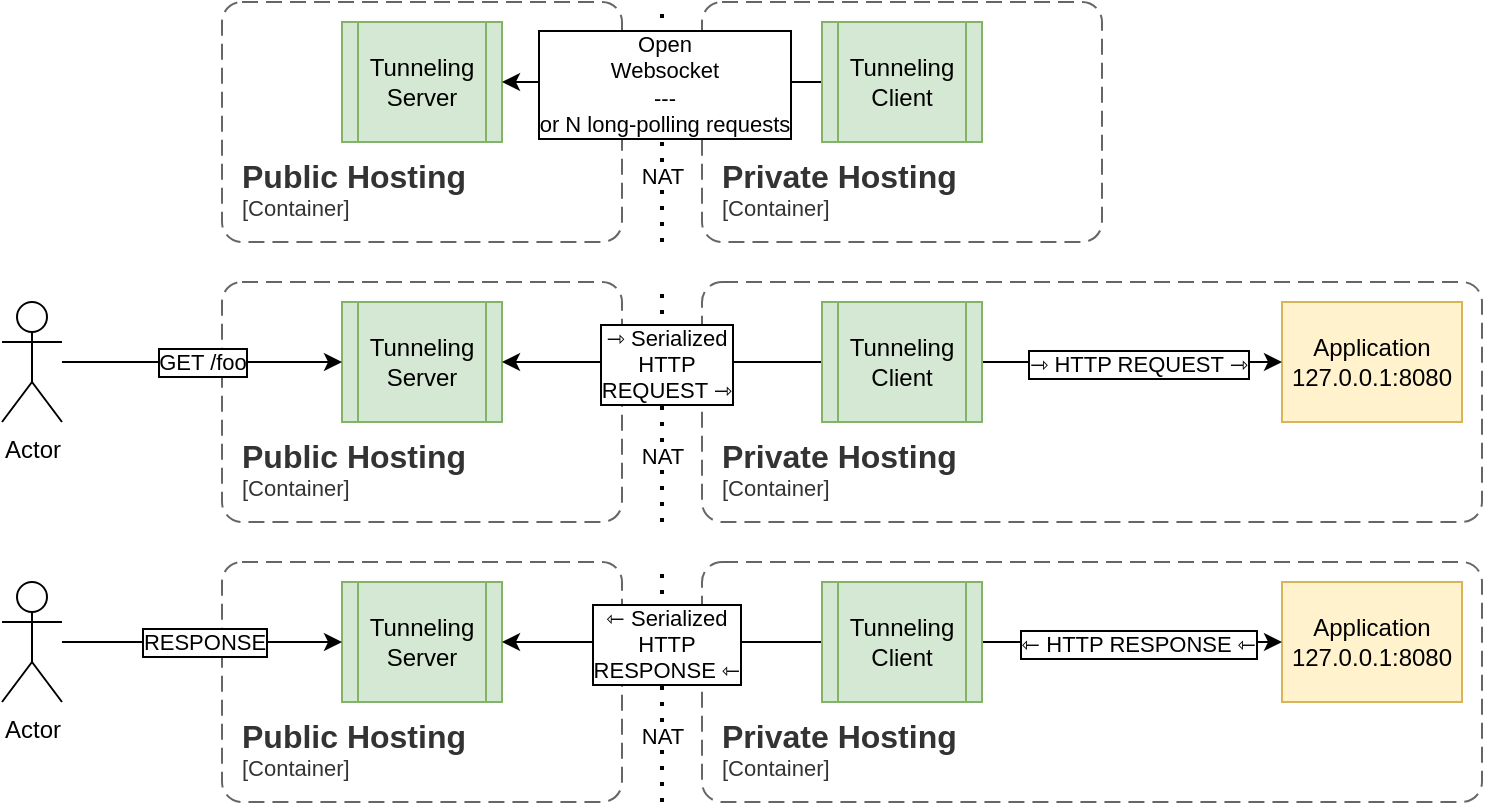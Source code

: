 <mxfile version="20.8.4" type="device"><diagram id="niqftkHgluIA5otKXmrB" name="Boring Tunnel"><mxGraphModel dx="856" dy="944" grid="1" gridSize="10" guides="1" tooltips="1" connect="1" arrows="1" fold="1" page="1" pageScale="1" pageWidth="850" pageHeight="1100" math="0" shadow="0"><root><mxCell id="0"/><mxCell id="1" parent="0"/><mxCell id="XmE-pTkxDKPTc3REqESt-1" value="Actor" style="shape=umlActor;verticalLabelPosition=bottom;verticalAlign=top;html=1;outlineConnect=0;" vertex="1" parent="1"><mxGeometry x="55" y="190" width="30" height="60" as="geometry"/></mxCell><mxCell id="XmE-pTkxDKPTc3REqESt-2" value="" style="endArrow=none;dashed=1;html=1;dashPattern=1 3;strokeWidth=2;rounded=0;" edge="1" parent="1"><mxGeometry width="50" height="50" relative="1" as="geometry"><mxPoint x="385" y="160" as="sourcePoint"/><mxPoint x="385" y="40" as="targetPoint"/></mxGeometry></mxCell><mxCell id="XmE-pTkxDKPTc3REqESt-12" value="NAT" style="edgeLabel;html=1;align=center;verticalAlign=middle;resizable=0;points=[];" vertex="1" connectable="0" parent="XmE-pTkxDKPTc3REqESt-2"><mxGeometry x="-0.45" relative="1" as="geometry"><mxPoint as="offset"/></mxGeometry></mxCell><object placeholders="1" c4Name="Public Hosting" c4Type="ContainerScopeBoundary" c4Application="Container" label="&lt;font style=&quot;font-size: 16px&quot;&gt;&lt;b&gt;&lt;div style=&quot;text-align: left&quot;&gt;%c4Name%&lt;/div&gt;&lt;/b&gt;&lt;/font&gt;&lt;div style=&quot;text-align: left&quot;&gt;[%c4Application%]&lt;/div&gt;" id="XmE-pTkxDKPTc3REqESt-4"><mxCell style="rounded=1;fontSize=11;whiteSpace=wrap;html=1;dashed=1;arcSize=20;fillColor=none;strokeColor=#666666;fontColor=#333333;labelBackgroundColor=none;align=left;verticalAlign=bottom;labelBorderColor=none;spacingTop=0;spacing=10;dashPattern=8 4;metaEdit=1;rotatable=0;perimeter=rectanglePerimeter;noLabel=0;labelPadding=0;allowArrows=0;connectable=0;expand=0;recursiveResize=0;editable=1;pointerEvents=0;absoluteArcSize=1;points=[[0.25,0,0],[0.5,0,0],[0.75,0,0],[1,0.25,0],[1,0.5,0],[1,0.75,0],[0.75,1,0],[0.5,1,0],[0.25,1,0],[0,0.75,0],[0,0.5,0],[0,0.25,0]];" vertex="1" parent="1"><mxGeometry x="165" y="40" width="200" height="120" as="geometry"/></mxCell></object><object placeholders="1" c4Name="Private Hosting" c4Type="ContainerScopeBoundary" c4Application="Container" label="&lt;font style=&quot;font-size: 16px&quot;&gt;&lt;b&gt;&lt;div style=&quot;text-align: left&quot;&gt;%c4Name%&lt;/div&gt;&lt;/b&gt;&lt;/font&gt;&lt;div style=&quot;text-align: left&quot;&gt;[%c4Application%]&lt;/div&gt;" id="XmE-pTkxDKPTc3REqESt-6"><mxCell style="rounded=1;fontSize=11;whiteSpace=wrap;html=1;dashed=1;arcSize=20;fillColor=none;strokeColor=#666666;fontColor=#333333;labelBackgroundColor=none;align=left;verticalAlign=bottom;labelBorderColor=none;spacingTop=0;spacing=10;dashPattern=8 4;metaEdit=1;rotatable=0;perimeter=rectanglePerimeter;noLabel=0;labelPadding=0;allowArrows=0;connectable=0;expand=0;recursiveResize=0;editable=1;pointerEvents=0;absoluteArcSize=1;points=[[0.25,0,0],[0.5,0,0],[0.75,0,0],[1,0.25,0],[1,0.5,0],[1,0.75,0],[0.75,1,0],[0.5,1,0],[0.25,1,0],[0,0.75,0],[0,0.5,0],[0,0.25,0]];" vertex="1" parent="1"><mxGeometry x="405" y="40" width="200" height="120" as="geometry"/></mxCell></object><mxCell id="XmE-pTkxDKPTc3REqESt-7" value="Tunneling Server" style="shape=process;whiteSpace=wrap;html=1;backgroundOutline=1;fillColor=#d5e8d4;strokeColor=#82b366;" vertex="1" parent="1"><mxGeometry x="225" y="50" width="80" height="60" as="geometry"/></mxCell><mxCell id="XmE-pTkxDKPTc3REqESt-10" style="edgeStyle=orthogonalEdgeStyle;rounded=0;orthogonalLoop=1;jettySize=auto;html=1;exitX=0;exitY=0.5;exitDx=0;exitDy=0;entryX=1;entryY=0.5;entryDx=0;entryDy=0;" edge="1" parent="1" source="XmE-pTkxDKPTc3REqESt-8" target="XmE-pTkxDKPTc3REqESt-7"><mxGeometry relative="1" as="geometry"/></mxCell><mxCell id="XmE-pTkxDKPTc3REqESt-11" value="Open &lt;br&gt;Websocket&lt;br&gt;---&lt;br&gt;or N long-polling requests" style="edgeLabel;html=1;align=center;verticalAlign=middle;resizable=0;points=[];labelBorderColor=default;" vertex="1" connectable="0" parent="XmE-pTkxDKPTc3REqESt-10"><mxGeometry x="-0.013" y="1" relative="1" as="geometry"><mxPoint as="offset"/></mxGeometry></mxCell><mxCell id="XmE-pTkxDKPTc3REqESt-8" value="Tunneling Client" style="shape=process;whiteSpace=wrap;html=1;backgroundOutline=1;fillColor=#d5e8d4;strokeColor=#82b366;" vertex="1" parent="1"><mxGeometry x="465" y="50" width="80" height="60" as="geometry"/></mxCell><mxCell id="XmE-pTkxDKPTc3REqESt-9" value="Application&lt;br&gt;127.0.0.1:8080" style="rounded=0;whiteSpace=wrap;html=1;fillColor=#fff2cc;strokeColor=#d6b656;" vertex="1" parent="1"><mxGeometry x="695" y="190" width="90" height="60" as="geometry"/></mxCell><mxCell id="XmE-pTkxDKPTc3REqESt-13" value="" style="endArrow=none;dashed=1;html=1;dashPattern=1 3;strokeWidth=2;rounded=0;" edge="1" parent="1"><mxGeometry width="50" height="50" relative="1" as="geometry"><mxPoint x="385" y="300" as="sourcePoint"/><mxPoint x="385" y="180" as="targetPoint"/></mxGeometry></mxCell><mxCell id="XmE-pTkxDKPTc3REqESt-14" value="NAT" style="edgeLabel;html=1;align=center;verticalAlign=middle;resizable=0;points=[];" vertex="1" connectable="0" parent="XmE-pTkxDKPTc3REqESt-13"><mxGeometry x="-0.45" relative="1" as="geometry"><mxPoint as="offset"/></mxGeometry></mxCell><object placeholders="1" c4Name="Public Hosting" c4Type="ContainerScopeBoundary" c4Application="Container" label="&lt;font style=&quot;font-size: 16px&quot;&gt;&lt;b&gt;&lt;div style=&quot;text-align: left&quot;&gt;%c4Name%&lt;/div&gt;&lt;/b&gt;&lt;/font&gt;&lt;div style=&quot;text-align: left&quot;&gt;[%c4Application%]&lt;/div&gt;" id="XmE-pTkxDKPTc3REqESt-15"><mxCell style="rounded=1;fontSize=11;whiteSpace=wrap;html=1;dashed=1;arcSize=20;fillColor=none;strokeColor=#666666;fontColor=#333333;labelBackgroundColor=none;align=left;verticalAlign=bottom;labelBorderColor=none;spacingTop=0;spacing=10;dashPattern=8 4;metaEdit=1;rotatable=0;perimeter=rectanglePerimeter;noLabel=0;labelPadding=0;allowArrows=0;connectable=0;expand=0;recursiveResize=0;editable=1;pointerEvents=0;absoluteArcSize=1;points=[[0.25,0,0],[0.5,0,0],[0.75,0,0],[1,0.25,0],[1,0.5,0],[1,0.75,0],[0.75,1,0],[0.5,1,0],[0.25,1,0],[0,0.75,0],[0,0.5,0],[0,0.25,0]];" vertex="1" parent="1"><mxGeometry x="165" y="180" width="200" height="120" as="geometry"/></mxCell></object><object placeholders="1" c4Name="Private Hosting" c4Type="ContainerScopeBoundary" c4Application="Container" label="&lt;font style=&quot;font-size: 16px&quot;&gt;&lt;b&gt;&lt;div style=&quot;text-align: left&quot;&gt;%c4Name%&lt;/div&gt;&lt;/b&gt;&lt;/font&gt;&lt;div style=&quot;text-align: left&quot;&gt;[%c4Application%]&lt;/div&gt;" id="XmE-pTkxDKPTc3REqESt-16"><mxCell style="rounded=1;fontSize=11;whiteSpace=wrap;html=1;dashed=1;arcSize=20;fillColor=none;strokeColor=#666666;fontColor=#333333;labelBackgroundColor=none;align=left;verticalAlign=bottom;labelBorderColor=none;spacingTop=0;spacing=10;dashPattern=8 4;metaEdit=1;rotatable=0;perimeter=rectanglePerimeter;noLabel=0;labelPadding=0;allowArrows=0;connectable=0;expand=0;recursiveResize=0;editable=1;pointerEvents=0;absoluteArcSize=1;points=[[0.25,0,0],[0.5,0,0],[0.75,0,0],[1,0.25,0],[1,0.5,0],[1,0.75,0],[0.75,1,0],[0.5,1,0],[0.25,1,0],[0,0.75,0],[0,0.5,0],[0,0.25,0]];" vertex="1" parent="1"><mxGeometry x="405" y="180" width="390" height="120" as="geometry"/></mxCell></object><mxCell id="XmE-pTkxDKPTc3REqESt-17" value="Tunneling Server" style="shape=process;whiteSpace=wrap;html=1;backgroundOutline=1;fillColor=#d5e8d4;strokeColor=#82b366;" vertex="1" parent="1"><mxGeometry x="225" y="190" width="80" height="60" as="geometry"/></mxCell><mxCell id="XmE-pTkxDKPTc3REqESt-18" style="edgeStyle=orthogonalEdgeStyle;rounded=0;orthogonalLoop=1;jettySize=auto;html=1;exitX=0;exitY=0.5;exitDx=0;exitDy=0;entryX=1;entryY=0.5;entryDx=0;entryDy=0;" edge="1" parent="1" source="XmE-pTkxDKPTc3REqESt-20" target="XmE-pTkxDKPTc3REqESt-17"><mxGeometry relative="1" as="geometry"/></mxCell><mxCell id="XmE-pTkxDKPTc3REqESt-21" value="⇾ Serialized &lt;br&gt;HTTP &lt;br&gt;REQUEST ⇾" style="edgeLabel;html=1;align=center;verticalAlign=middle;resizable=0;points=[];labelBorderColor=default;" vertex="1" connectable="0" parent="XmE-pTkxDKPTc3REqESt-18"><mxGeometry x="-0.025" y="1" relative="1" as="geometry"><mxPoint as="offset"/></mxGeometry></mxCell><mxCell id="XmE-pTkxDKPTc3REqESt-22" style="edgeStyle=orthogonalEdgeStyle;rounded=0;orthogonalLoop=1;jettySize=auto;html=1;exitX=1;exitY=0.5;exitDx=0;exitDy=0;entryX=0;entryY=0.5;entryDx=0;entryDy=0;" edge="1" parent="1" source="XmE-pTkxDKPTc3REqESt-20" target="XmE-pTkxDKPTc3REqESt-9"><mxGeometry relative="1" as="geometry"/></mxCell><mxCell id="XmE-pTkxDKPTc3REqESt-23" value="⇾ HTTP REQUEST ⇾ " style="edgeLabel;html=1;align=center;verticalAlign=middle;resizable=0;points=[];labelBorderColor=default;" vertex="1" connectable="0" parent="XmE-pTkxDKPTc3REqESt-22"><mxGeometry x="0.04" y="-1" relative="1" as="geometry"><mxPoint as="offset"/></mxGeometry></mxCell><mxCell id="XmE-pTkxDKPTc3REqESt-20" value="Tunneling Client" style="shape=process;whiteSpace=wrap;html=1;backgroundOutline=1;fillColor=#d5e8d4;strokeColor=#82b366;" vertex="1" parent="1"><mxGeometry x="465" y="190" width="80" height="60" as="geometry"/></mxCell><mxCell id="XmE-pTkxDKPTc3REqESt-24" value="Application&lt;br&gt;127.0.0.1:8080" style="rounded=0;whiteSpace=wrap;html=1;fillColor=#fff2cc;strokeColor=#d6b656;" vertex="1" parent="1"><mxGeometry x="695" y="330" width="90" height="60" as="geometry"/></mxCell><mxCell id="XmE-pTkxDKPTc3REqESt-25" value="" style="endArrow=none;dashed=1;html=1;dashPattern=1 3;strokeWidth=2;rounded=0;" edge="1" parent="1"><mxGeometry width="50" height="50" relative="1" as="geometry"><mxPoint x="385.0" y="440" as="sourcePoint"/><mxPoint x="385.0" y="320" as="targetPoint"/></mxGeometry></mxCell><mxCell id="XmE-pTkxDKPTc3REqESt-26" value="NAT" style="edgeLabel;html=1;align=center;verticalAlign=middle;resizable=0;points=[];" vertex="1" connectable="0" parent="XmE-pTkxDKPTc3REqESt-25"><mxGeometry x="-0.45" relative="1" as="geometry"><mxPoint as="offset"/></mxGeometry></mxCell><object placeholders="1" c4Name="Public Hosting" c4Type="ContainerScopeBoundary" c4Application="Container" label="&lt;font style=&quot;font-size: 16px&quot;&gt;&lt;b&gt;&lt;div style=&quot;text-align: left&quot;&gt;%c4Name%&lt;/div&gt;&lt;/b&gt;&lt;/font&gt;&lt;div style=&quot;text-align: left&quot;&gt;[%c4Application%]&lt;/div&gt;" id="XmE-pTkxDKPTc3REqESt-27"><mxCell style="rounded=1;fontSize=11;whiteSpace=wrap;html=1;dashed=1;arcSize=20;fillColor=none;strokeColor=#666666;fontColor=#333333;labelBackgroundColor=none;align=left;verticalAlign=bottom;labelBorderColor=none;spacingTop=0;spacing=10;dashPattern=8 4;metaEdit=1;rotatable=0;perimeter=rectanglePerimeter;noLabel=0;labelPadding=0;allowArrows=0;connectable=0;expand=0;recursiveResize=0;editable=1;pointerEvents=0;absoluteArcSize=1;points=[[0.25,0,0],[0.5,0,0],[0.75,0,0],[1,0.25,0],[1,0.5,0],[1,0.75,0],[0.75,1,0],[0.5,1,0],[0.25,1,0],[0,0.75,0],[0,0.5,0],[0,0.25,0]];" vertex="1" parent="1"><mxGeometry x="165" y="320" width="200" height="120" as="geometry"/></mxCell></object><object placeholders="1" c4Name="Private Hosting" c4Type="ContainerScopeBoundary" c4Application="Container" label="&lt;font style=&quot;font-size: 16px&quot;&gt;&lt;b&gt;&lt;div style=&quot;text-align: left&quot;&gt;%c4Name%&lt;/div&gt;&lt;/b&gt;&lt;/font&gt;&lt;div style=&quot;text-align: left&quot;&gt;[%c4Application%]&lt;/div&gt;" id="XmE-pTkxDKPTc3REqESt-28"><mxCell style="rounded=1;fontSize=11;whiteSpace=wrap;html=1;dashed=1;arcSize=20;fillColor=none;strokeColor=#666666;fontColor=#333333;labelBackgroundColor=none;align=left;verticalAlign=bottom;labelBorderColor=none;spacingTop=0;spacing=10;dashPattern=8 4;metaEdit=1;rotatable=0;perimeter=rectanglePerimeter;noLabel=0;labelPadding=0;allowArrows=0;connectable=0;expand=0;recursiveResize=0;editable=1;pointerEvents=0;absoluteArcSize=1;points=[[0.25,0,0],[0.5,0,0],[0.75,0,0],[1,0.25,0],[1,0.5,0],[1,0.75,0],[0.75,1,0],[0.5,1,0],[0.25,1,0],[0,0.75,0],[0,0.5,0],[0,0.25,0]];" vertex="1" parent="1"><mxGeometry x="405" y="320" width="390" height="120" as="geometry"/></mxCell></object><mxCell id="XmE-pTkxDKPTc3REqESt-29" value="Tunneling Server" style="shape=process;whiteSpace=wrap;html=1;backgroundOutline=1;fillColor=#d5e8d4;strokeColor=#82b366;" vertex="1" parent="1"><mxGeometry x="225" y="330" width="80" height="60" as="geometry"/></mxCell><mxCell id="XmE-pTkxDKPTc3REqESt-30" style="edgeStyle=orthogonalEdgeStyle;rounded=0;orthogonalLoop=1;jettySize=auto;html=1;exitX=0;exitY=0.5;exitDx=0;exitDy=0;entryX=1;entryY=0.5;entryDx=0;entryDy=0;" edge="1" parent="1" source="XmE-pTkxDKPTc3REqESt-34" target="XmE-pTkxDKPTc3REqESt-29"><mxGeometry relative="1" as="geometry"/></mxCell><mxCell id="XmE-pTkxDKPTc3REqESt-31" value="⇽ Serialized &lt;br&gt;HTTP &lt;br&gt;RESPONSE ⇽" style="edgeLabel;html=1;align=center;verticalAlign=middle;resizable=0;points=[];labelBorderColor=default;" vertex="1" connectable="0" parent="XmE-pTkxDKPTc3REqESt-30"><mxGeometry x="-0.025" y="1" relative="1" as="geometry"><mxPoint as="offset"/></mxGeometry></mxCell><mxCell id="XmE-pTkxDKPTc3REqESt-32" style="edgeStyle=orthogonalEdgeStyle;rounded=0;orthogonalLoop=1;jettySize=auto;html=1;exitX=1;exitY=0.5;exitDx=0;exitDy=0;entryX=0;entryY=0.5;entryDx=0;entryDy=0;" edge="1" parent="1" source="XmE-pTkxDKPTc3REqESt-34" target="XmE-pTkxDKPTc3REqESt-24"><mxGeometry relative="1" as="geometry"/></mxCell><mxCell id="XmE-pTkxDKPTc3REqESt-33" value="⇽ HTTP RESPONSE ⇽ " style="edgeLabel;html=1;align=center;verticalAlign=middle;resizable=0;points=[];labelBorderColor=default;" vertex="1" connectable="0" parent="XmE-pTkxDKPTc3REqESt-32"><mxGeometry x="0.04" y="-1" relative="1" as="geometry"><mxPoint as="offset"/></mxGeometry></mxCell><mxCell id="XmE-pTkxDKPTc3REqESt-34" value="Tunneling Client" style="shape=process;whiteSpace=wrap;html=1;backgroundOutline=1;fillColor=#d5e8d4;strokeColor=#82b366;" vertex="1" parent="1"><mxGeometry x="465" y="330" width="80" height="60" as="geometry"/></mxCell><mxCell id="XmE-pTkxDKPTc3REqESt-36" value="GET /foo" style="edgeStyle=orthogonalEdgeStyle;rounded=0;orthogonalLoop=1;jettySize=auto;html=1;entryX=0;entryY=0.5;entryDx=0;entryDy=0;labelBorderColor=default;" edge="1" parent="1" source="XmE-pTkxDKPTc3REqESt-1" target="XmE-pTkxDKPTc3REqESt-17"><mxGeometry relative="1" as="geometry"/></mxCell><mxCell id="XmE-pTkxDKPTc3REqESt-38" value="RESPONSE" style="edgeStyle=orthogonalEdgeStyle;rounded=0;orthogonalLoop=1;jettySize=auto;html=1;entryX=0;entryY=0.5;entryDx=0;entryDy=0;labelBorderColor=default;" edge="1" parent="1" source="XmE-pTkxDKPTc3REqESt-37" target="XmE-pTkxDKPTc3REqESt-29"><mxGeometry x="0.006" relative="1" as="geometry"><mxPoint as="offset"/></mxGeometry></mxCell><mxCell id="XmE-pTkxDKPTc3REqESt-37" value="Actor" style="shape=umlActor;verticalLabelPosition=bottom;verticalAlign=top;html=1;outlineConnect=0;" vertex="1" parent="1"><mxGeometry x="55" y="330" width="30" height="60" as="geometry"/></mxCell></root></mxGraphModel></diagram></mxfile>